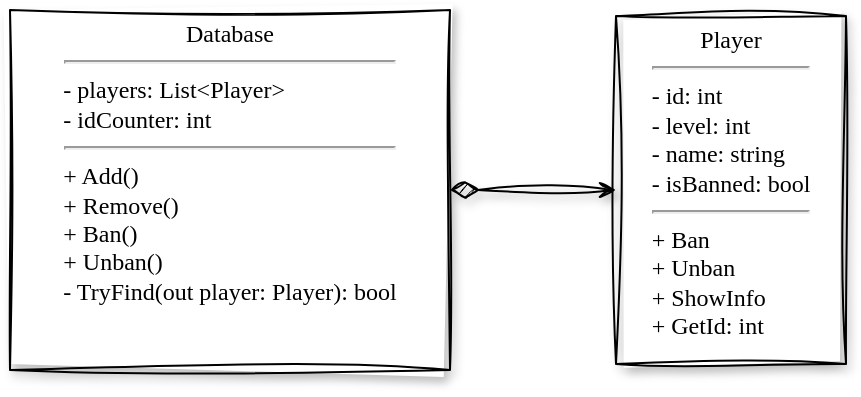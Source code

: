 <mxfile version="21.7.2" type="github" pages="4">
  <diagram id="Cf2g2hGz_eaC0kWmKfeo" name="База Данных Игроков">
    <mxGraphModel dx="739" dy="382" grid="0" gridSize="10" guides="1" tooltips="1" connect="1" arrows="1" fold="1" page="1" pageScale="1" pageWidth="1169" pageHeight="827" math="0" shadow="0">
      <root>
        <mxCell id="0" />
        <mxCell id="1" parent="0" />
        <mxCell id="BvsRi00MSLJCYbzShoM3-1" value="&lt;font face=&quot;Verdana&quot;&gt;Player&lt;br&gt;&lt;/font&gt;&lt;hr&gt;&lt;div style=&quot;text-align: left;&quot;&gt;&lt;font face=&quot;Verdana&quot;&gt;- id: int&lt;/font&gt;&lt;/div&gt;&lt;div style=&quot;text-align: left;&quot;&gt;&lt;font face=&quot;Verdana&quot;&gt;- level: int&lt;/font&gt;&lt;/div&gt;&lt;div style=&quot;text-align: left;&quot;&gt;&lt;font face=&quot;Verdana&quot;&gt;- name: string&lt;/font&gt;&lt;/div&gt;&lt;div style=&quot;text-align: left;&quot;&gt;&lt;font face=&quot;Verdana&quot;&gt;- isBanned: bool&lt;/font&gt;&lt;/div&gt;&lt;div style=&quot;text-align: left;&quot;&gt;&lt;hr&gt;&lt;/div&gt;&lt;div style=&quot;text-align: left;&quot;&gt;&lt;font face=&quot;Verdana&quot;&gt;&lt;span style=&quot;background-color: initial;&quot;&gt;+ Ban&lt;/span&gt;&lt;br&gt;&lt;/font&gt;&lt;/div&gt;&lt;div style=&quot;text-align: left;&quot;&gt;&lt;font face=&quot;Verdana&quot;&gt;+ Unban&lt;/font&gt;&lt;/div&gt;&lt;div style=&quot;text-align: left;&quot;&gt;&lt;font face=&quot;Verdana&quot;&gt;+ ShowInfo&lt;/font&gt;&lt;/div&gt;&lt;div style=&quot;text-align: left;&quot;&gt;&lt;font face=&quot;Verdana&quot;&gt;+ GetId: int&lt;/font&gt;&lt;/div&gt;" style="rounded=0;whiteSpace=wrap;html=1;align=center;verticalAlign=top;spacing=0;sketch=1;curveFitting=1;jiggle=2;shadow=1;" vertex="1" parent="1">
          <mxGeometry x="585" y="248" width="115" height="174" as="geometry" />
        </mxCell>
        <mxCell id="ZMWLHTGk8VHgxppxQVbv-1" style="edgeStyle=orthogonalEdgeStyle;orthogonalLoop=1;jettySize=auto;html=1;exitX=1;exitY=0.5;exitDx=0;exitDy=0;entryX=0;entryY=0.5;entryDx=0;entryDy=0;endArrow=open;endFill=0;sourcePerimeterSpacing=0;strokeWidth=1;startArrow=diamondThin;startFill=1;jumpSize=6;rounded=0;strokeColor=default;endSize=6;startSize=12;sketch=1;curveFitting=1;jiggle=2;shadow=1;" edge="1" parent="1" source="qxw1vTytd-DOzJbU_Vhw-1" target="BvsRi00MSLJCYbzShoM3-1">
          <mxGeometry relative="1" as="geometry" />
        </mxCell>
        <mxCell id="qxw1vTytd-DOzJbU_Vhw-1" value="&lt;span style=&quot;font-family: Verdana; background-color: initial;&quot;&gt;Database&lt;/span&gt;&lt;br&gt;&lt;hr style=&quot;background-color: initial;&quot;&gt;&lt;span style=&quot;font-family: Verdana; background-color: initial;&quot;&gt;&lt;div style=&quot;text-align: left;&quot;&gt;&lt;span style=&quot;background-color: initial;&quot;&gt;- players: List&amp;lt;Player&amp;gt;&lt;/span&gt;&lt;/div&gt;&lt;div style=&quot;text-align: left;&quot;&gt;&lt;span style=&quot;background-color: initial;&quot;&gt;- idCounter: int&lt;/span&gt;&lt;/div&gt;&lt;/span&gt;&lt;hr style=&quot;text-align: left; background-color: initial;&quot;&gt;&lt;span style=&quot;background-color: initial; font-family: Verdana;&quot;&gt;&lt;div style=&quot;text-align: left;&quot;&gt;&lt;span style=&quot;background-color: initial;&quot;&gt;+ Add()&lt;/span&gt;&lt;/div&gt;&lt;/span&gt;&lt;span style=&quot;font-family: Verdana; background-color: initial;&quot;&gt;&lt;div style=&quot;text-align: left;&quot;&gt;&lt;span style=&quot;background-color: initial;&quot;&gt;+ Remove()&lt;/span&gt;&lt;/div&gt;&lt;/span&gt;&lt;span style=&quot;font-family: Verdana; background-color: initial;&quot;&gt;&lt;div style=&quot;text-align: left;&quot;&gt;&lt;span style=&quot;background-color: initial;&quot;&gt;+ Ban()&lt;/span&gt;&lt;/div&gt;&lt;/span&gt;&lt;span style=&quot;font-family: Verdana; background-color: initial;&quot;&gt;&lt;div style=&quot;text-align: left;&quot;&gt;&lt;span style=&quot;background-color: initial;&quot;&gt;+ Unban()&lt;/span&gt;&lt;/div&gt;&lt;/span&gt;&lt;div style=&quot;text-align: left;&quot;&gt;&lt;font face=&quot;Verdana&quot;&gt;- TryFind(out player: Player): bool&lt;br&gt;&lt;/font&gt;&lt;/div&gt;" style="rounded=0;whiteSpace=wrap;html=1;align=center;verticalAlign=top;spacing=0;sketch=1;curveFitting=1;jiggle=2;shadow=1;" vertex="1" parent="1">
          <mxGeometry x="282" y="245" width="220" height="180" as="geometry" />
        </mxCell>
        <mxCell id="ZMWLHTGk8VHgxppxQVbv-2" style="edgeStyle=orthogonalEdgeStyle;rounded=0;orthogonalLoop=1;jettySize=auto;html=1;exitX=0.5;exitY=1;exitDx=0;exitDy=0;sketch=1;curveFitting=1;jiggle=2;shadow=1;" edge="1" parent="1" source="BvsRi00MSLJCYbzShoM3-1" target="BvsRi00MSLJCYbzShoM3-1">
          <mxGeometry relative="1" as="geometry" />
        </mxCell>
      </root>
    </mxGraphModel>
  </diagram>
  <diagram id="Y0pcPyQ9-cA2Ly51FoLA" name="Колода Карт">
    <mxGraphModel dx="695" dy="395" grid="0" gridSize="10" guides="1" tooltips="1" connect="1" arrows="1" fold="1" page="1" pageScale="1" pageWidth="1169" pageHeight="827" math="0" shadow="0">
      <root>
        <mxCell id="0" />
        <mxCell id="1" parent="0" />
        <mxCell id="L67TZkdD2saoKafYtCv_-2" style="edgeStyle=orthogonalEdgeStyle;rounded=0;orthogonalLoop=1;jettySize=auto;html=1;entryX=0;entryY=0.5;entryDx=0;entryDy=0;startArrow=diamondThin;startFill=0;strokeWidth=1;startSize=12;endSize=6;endArrow=open;endFill=0;exitX=1;exitY=0.5;exitDx=0;exitDy=0;sketch=1;curveFitting=1;jiggle=2;shadow=1;" edge="1" parent="1" source="_xTozI4Q2du8KuB2-w1n-1" target="_xTozI4Q2du8KuB2-w1n-3">
          <mxGeometry relative="1" as="geometry">
            <Array as="points">
              <mxPoint x="494" y="231" />
              <mxPoint x="494" y="366" />
            </Array>
          </mxGeometry>
        </mxCell>
        <mxCell id="L67TZkdD2saoKafYtCv_-3" style="edgeStyle=orthogonalEdgeStyle;orthogonalLoop=1;jettySize=auto;html=1;startArrow=diamondThin;startFill=0;strokeWidth=1;endSize=6;startSize=12;endArrow=open;endFill=0;entryX=0;entryY=0.5;entryDx=0;entryDy=0;rounded=0;sketch=1;curveFitting=1;jiggle=2;shadow=1;" edge="1" parent="1" source="_xTozI4Q2du8KuB2-w1n-1" target="_xTozI4Q2du8KuB2-w1n-2">
          <mxGeometry relative="1" as="geometry">
            <mxPoint x="579" y="201" as="targetPoint" />
            <Array as="points" />
          </mxGeometry>
        </mxCell>
        <mxCell id="_xTozI4Q2du8KuB2-w1n-1" value="CardDealer&lt;br&gt;&lt;hr&gt;&lt;div style=&quot;text-align: left;&quot;&gt;&lt;span style=&quot;background-color: initial;&quot;&gt;- player: Player&lt;/span&gt;&lt;/div&gt;&lt;div style=&quot;text-align: left;&quot;&gt;&lt;span style=&quot;background-color: initial;&quot;&gt;- deck: Deck&lt;/span&gt;&lt;/div&gt;&lt;hr style=&quot;text-align: left;&quot;&gt;&lt;div style=&quot;text-align: left;&quot;&gt;&lt;span style=&quot;background-color: initial;&quot;&gt;+ DealCard(player: Player)&lt;/span&gt;&lt;/div&gt;" style="rounded=0;whiteSpace=wrap;html=1;sketch=1;curveFitting=1;jiggle=2;shadow=1;" vertex="1" parent="1">
          <mxGeometry x="284" y="181" width="160" height="100" as="geometry" />
        </mxCell>
        <mxCell id="_xTozI4Q2du8KuB2-w1n-2" value="Player&lt;br&gt;&lt;hr&gt;&lt;div style=&quot;text-align: left;&quot;&gt;&lt;span style=&quot;background-color: initial;&quot;&gt;- hand: List&amp;lt;Card&amp;gt;&lt;/span&gt;&lt;/div&gt;&lt;hr style=&quot;text-align: left;&quot;&gt;&lt;div style=&quot;text-align: left;&quot;&gt;&lt;span style=&quot;background-color: initial;&quot;&gt;+ ShowHand()&lt;/span&gt;&lt;/div&gt;&lt;div style=&quot;text-align: left;&quot;&gt;&lt;span style=&quot;background-color: initial;&quot;&gt;+ Add(card: Card)&lt;/span&gt;&lt;/div&gt;" style="rounded=0;whiteSpace=wrap;html=1;sketch=1;curveFitting=1;jiggle=2;shadow=1;" vertex="1" parent="1">
          <mxGeometry x="534" y="181" width="110" height="100" as="geometry" />
        </mxCell>
        <mxCell id="OECXQ_HGNrMJNdoMd47i-1" value="" style="edgeStyle=orthogonalEdgeStyle;rounded=0;orthogonalLoop=1;jettySize=auto;html=1;startArrow=diamondThin;startFill=1;strokeWidth=1;endArrow=open;endFill=0;startSize=12;endSize=6;sketch=1;curveFitting=1;jiggle=2;shadow=1;" edge="1" parent="1" source="_xTozI4Q2du8KuB2-w1n-3" target="_xTozI4Q2du8KuB2-w1n-4">
          <mxGeometry relative="1" as="geometry" />
        </mxCell>
        <mxCell id="_xTozI4Q2du8KuB2-w1n-3" value="Deck&lt;br&gt;&lt;hr&gt;&lt;div style=&quot;text-align: left;&quot;&gt;&lt;span style=&quot;background-color: initial;&quot;&gt;- cards: List&amp;lt;Card&amp;gt;&lt;/span&gt;&lt;/div&gt;&lt;hr style=&quot;text-align: left;&quot;&gt;&lt;div style=&quot;text-align: left;&quot;&gt;&lt;span style=&quot;background-color: initial;&quot;&gt;+ ShowInfo()&lt;/span&gt;&lt;/div&gt;&lt;div style=&quot;text-align: left;&quot;&gt;&lt;span style=&quot;background-color: initial;&quot;&gt;+ DrawCard(): Card&lt;/span&gt;&lt;/div&gt;&lt;div style=&quot;text-align: left;&quot;&gt;&lt;span style=&quot;background-color: initial;&quot;&gt;+ Fill()&lt;/span&gt;&lt;/div&gt;&lt;div style=&quot;text-align: left;&quot;&gt;&lt;span style=&quot;background-color: initial;&quot;&gt;+ Shuffle()&lt;/span&gt;&lt;/div&gt;" style="rounded=0;whiteSpace=wrap;html=1;fontSize=12;sketch=1;curveFitting=1;jiggle=2;shadow=1;" vertex="1" parent="1">
          <mxGeometry x="534" y="301" width="120" height="130" as="geometry" />
        </mxCell>
        <mxCell id="_xTozI4Q2du8KuB2-w1n-4" value="&lt;div style=&quot;&quot;&gt;&lt;span style=&quot;background-color: initial;&quot;&gt;Card&lt;/span&gt;&lt;/div&gt;&lt;div style=&quot;&quot;&gt;&lt;hr&gt;&lt;/div&gt;&lt;div style=&quot;text-align: left;&quot;&gt;&lt;span style=&quot;background-color: initial;&quot;&gt;- suit: string&lt;/span&gt;&lt;/div&gt;&lt;div style=&quot;text-align: left;&quot;&gt;&lt;span style=&quot;background-color: initial;&quot;&gt;- value: char&lt;/span&gt;&lt;/div&gt;&lt;hr&gt;+ ShowInfo()" style="rounded=0;whiteSpace=wrap;html=1;align=center;verticalAlign=top;horizontal=1;sketch=1;curveFitting=1;jiggle=2;shadow=1;" vertex="1" parent="1">
          <mxGeometry x="704" y="316" width="80" height="100" as="geometry" />
        </mxCell>
      </root>
    </mxGraphModel>
  </diagram>
  <diagram id="iZcS9gSNP3eOQmojUR20" name="Хранилище Книг">
    <mxGraphModel dx="576" dy="327" grid="0" gridSize="10" guides="1" tooltips="1" connect="1" arrows="1" fold="1" page="1" pageScale="1" pageWidth="1169" pageHeight="827" math="0" shadow="0">
      <root>
        <mxCell id="0" />
        <mxCell id="1" parent="0" />
        <mxCell id="9-JIwjo3csv5uXHmiW8V-1" value="&lt;div style=&quot;&quot;&gt;&lt;span style=&quot;background-color: initial;&quot;&gt;Book&lt;/span&gt;&lt;/div&gt;&lt;hr style=&quot;&quot;&gt;&lt;div style=&quot;text-align: left;&quot;&gt;&lt;span style=&quot;background-color: initial;&quot;&gt;- title: string&lt;/span&gt;&lt;/div&gt;&lt;div style=&quot;text-align: left;&quot;&gt;&lt;span style=&quot;background-color: initial;&quot;&gt;- author: string&lt;/span&gt;&lt;/div&gt;&lt;div style=&quot;text-align: left;&quot;&gt;&lt;span style=&quot;background-color: initial;&quot;&gt;- year: int&lt;/span&gt;&lt;/div&gt;&lt;hr style=&quot;&quot;&gt;&lt;div style=&quot;text-align: left;&quot;&gt;&lt;span style=&quot;background-color: initial;&quot;&gt;+ ShowInfo()&lt;/span&gt;&lt;/div&gt;" style="rounded=0;whiteSpace=wrap;html=1;align=center;sketch=1;curveFitting=1;jiggle=2;shadow=1;" vertex="1" parent="1">
          <mxGeometry x="608" y="252" width="90" height="110" as="geometry" />
        </mxCell>
        <mxCell id="VPENAkqC2ZvWxOAGdNku-2" style="edgeStyle=orthogonalEdgeStyle;rounded=0;orthogonalLoop=1;jettySize=auto;html=1;entryX=0;entryY=0.5;entryDx=0;entryDy=0;endArrow=open;endFill=0;startArrow=diamondThin;startFill=1;startSize=12;exitX=1;exitY=0.5;exitDx=0;exitDy=0;sketch=1;curveFitting=1;jiggle=2;shadow=1;" edge="1" parent="1" target="9-JIwjo3csv5uXHmiW8V-1">
          <mxGeometry relative="1" as="geometry">
            <mxPoint x="542" y="306.66" as="sourcePoint" />
            <mxPoint x="669" y="306.66" as="targetPoint" />
            <Array as="points" />
          </mxGeometry>
        </mxCell>
        <mxCell id="VPENAkqC2ZvWxOAGdNku-1" value="Library&lt;br&gt;&lt;hr&gt;&lt;div style=&quot;text-align: left;&quot;&gt;- books: List&amp;lt;Book&amp;gt;&lt;/div&gt;&lt;div style=&quot;text-align: left;&quot;&gt;&lt;hr&gt;+ ShowAll()&lt;/div&gt;&lt;div style=&quot;text-align: left;&quot;&gt;+ Add()&lt;/div&gt;&lt;div style=&quot;text-align: left;&quot;&gt;+ Remove()&lt;/div&gt;&lt;div style=&quot;text-align: left;&quot;&gt;+ FindByTitle(): Book&lt;/div&gt;&lt;div style=&quot;text-align: left;&quot;&gt;+ FindByAuthor(): Book&lt;/div&gt;&lt;div style=&quot;text-align: left;&quot;&gt;+ FindByYear(): Book&lt;/div&gt;&lt;div style=&quot;text-align: left;&quot;&gt;- TryFind(out book: Book): bool&lt;/div&gt;" style="rounded=0;whiteSpace=wrap;html=1;sketch=1;curveFitting=1;jiggle=2;shadow=1;" vertex="1" parent="1">
          <mxGeometry x="361" y="222" width="180" height="170" as="geometry" />
        </mxCell>
      </root>
    </mxGraphModel>
  </diagram>
  <diagram id="o3sKnfZYgxF7wiAbnnmk" name="Магазин">
    <mxGraphModel dx="765" dy="395" grid="0" gridSize="10" guides="1" tooltips="1" connect="1" arrows="1" fold="1" page="1" pageScale="1" pageWidth="1169" pageHeight="827" background="#ffffff" math="0" shadow="0">
      <root>
        <mxCell id="0" />
        <mxCell id="1" parent="0" />
        <mxCell id="pIMuoIBpgu1z1KpGt_sh-1" value="Product&lt;br&gt;&lt;hr&gt;&lt;div style=&quot;text-align: left;&quot;&gt;&lt;span style=&quot;background-color: initial;&quot;&gt;- name: string&lt;/span&gt;&lt;/div&gt;&lt;div style=&quot;text-align: left;&quot;&gt;&lt;span style=&quot;background-color: initial;&quot;&gt;- price: int&lt;/span&gt;&lt;/div&gt;&lt;hr style=&quot;text-align: left;&quot;&gt;&lt;div style=&quot;text-align: left;&quot;&gt;&lt;span style=&quot;background-color: initial;&quot;&gt;+ ShowInfo()&lt;/span&gt;&lt;/div&gt;&lt;div style=&quot;text-align: left;&quot;&gt;&lt;span style=&quot;background-color: initial;&quot;&gt;+ GetPrice(): int&lt;/span&gt;&lt;/div&gt;" style="whiteSpace=wrap;html=1;sketch=1;curveFitting=1;jiggle=2;shadow=1;" vertex="1" parent="1">
          <mxGeometry x="163" y="311.5" width="100" height="110" as="geometry" />
        </mxCell>
        <mxCell id="pIMuoIBpgu1z1KpGt_sh-3" style="edgeStyle=orthogonalEdgeStyle;rounded=0;orthogonalLoop=1;jettySize=auto;html=1;entryX=0;entryY=0.5;entryDx=0;entryDy=0;startArrow=block;startFill=0;startSize=12;endArrow=open;endFill=0;sketch=1;curveFitting=1;jiggle=2;shadow=1;" edge="1" parent="1" source="pIMuoIBpgu1z1KpGt_sh-2" target="pIMuoIBpgu1z1KpGt_sh-5">
          <mxGeometry relative="1" as="geometry">
            <mxPoint x="343" y="477" as="targetPoint" />
          </mxGeometry>
        </mxCell>
        <mxCell id="pIMuoIBpgu1z1KpGt_sh-8" style="edgeStyle=orthogonalEdgeStyle;rounded=0;orthogonalLoop=1;jettySize=auto;html=1;entryX=0;entryY=0.5;entryDx=0;entryDy=0;exitX=1;exitY=0.5;exitDx=0;exitDy=0;startSize=12;startArrow=block;startFill=0;endArrow=open;endFill=0;shadow=1;sketch=1;curveFitting=1;jiggle=2;" edge="1" parent="1" source="pIMuoIBpgu1z1KpGt_sh-2" target="pIMuoIBpgu1z1KpGt_sh-7">
          <mxGeometry relative="1" as="geometry">
            <Array as="points">
              <mxPoint x="543" y="367" />
              <mxPoint x="543" y="322" />
            </Array>
          </mxGeometry>
        </mxCell>
        <mxCell id="pIMuoIBpgu1z1KpGt_sh-10" style="edgeStyle=orthogonalEdgeStyle;rounded=0;orthogonalLoop=1;jettySize=auto;html=1;entryX=1;entryY=0.5;entryDx=0;entryDy=0;endArrow=open;endFill=0;sketch=1;curveFitting=1;jiggle=2;shadow=1;" edge="1" parent="1" source="pIMuoIBpgu1z1KpGt_sh-2" target="pIMuoIBpgu1z1KpGt_sh-1">
          <mxGeometry relative="1" as="geometry" />
        </mxCell>
        <mxCell id="pIMuoIBpgu1z1KpGt_sh-2" value="Trader&lt;br&gt;&lt;hr&gt;&lt;div style=&quot;text-align: left;&quot;&gt;&lt;span style=&quot;background-color: initial;&quot;&gt;- products: List&amp;lt;Product&amp;gt;&lt;/span&gt;&lt;/div&gt;&lt;div style=&quot;text-align: left;&quot;&gt;&lt;span style=&quot;background-color: initial;&quot;&gt;- money: int&lt;/span&gt;&lt;/div&gt;&lt;hr style=&quot;text-align: left;&quot;&gt;&lt;div style=&quot;text-align: left;&quot;&gt;&lt;span style=&quot;background-color: initial;&quot;&gt;+ ShowProducts()&lt;/span&gt;&lt;/div&gt;" style="whiteSpace=wrap;html=1;sketch=1;curveFitting=1;jiggle=2;shadow=1;" vertex="1" parent="1">
          <mxGeometry x="323" y="317" width="150" height="99" as="geometry" />
        </mxCell>
        <mxCell id="pIMuoIBpgu1z1KpGt_sh-5" value="Seller&lt;br&gt;&lt;hr&gt;&lt;div style=&quot;text-align: left;&quot;&gt;&lt;span style=&quot;background-color: initial;&quot;&gt;+ TryFindProduct(out product: Product): bool&lt;/span&gt;&lt;/div&gt;&lt;div style=&quot;text-align: left;&quot;&gt;&lt;span style=&quot;background-color: initial;&quot;&gt;+ Sell()&lt;/span&gt;&lt;/div&gt;" style="rounded=0;whiteSpace=wrap;html=1;sketch=1;curveFitting=1;jiggle=2;shadow=1;" vertex="1" parent="1">
          <mxGeometry x="603" y="377" width="250" height="70" as="geometry" />
        </mxCell>
        <mxCell id="pIMuoIBpgu1z1KpGt_sh-7" value="Buyer&lt;br&gt;&lt;hr&gt;&lt;div style=&quot;text-align: left;&quot;&gt;&lt;span style=&quot;background-color: initial;&quot;&gt;+ CanBuy(): bool&lt;/span&gt;&lt;/div&gt;&lt;div style=&quot;text-align: left;&quot;&gt;&lt;span style=&quot;background-color: initial;&quot;&gt;+ Buy()&lt;/span&gt;&lt;/div&gt;" style="rounded=0;whiteSpace=wrap;html=1;sketch=1;curveFitting=1;jiggle=2;shadow=1;" vertex="1" parent="1">
          <mxGeometry x="603" y="287" width="100" height="70" as="geometry" />
        </mxCell>
        <mxCell id="pIMuoIBpgu1z1KpGt_sh-14" style="edgeStyle=orthogonalEdgeStyle;rounded=0;orthogonalLoop=1;jettySize=auto;html=1;entryX=1;entryY=0.5;entryDx=0;entryDy=0;endArrow=open;endFill=0;startSize=12;startArrow=diamondThin;startFill=0;sketch=1;curveFitting=1;jiggle=2;shadow=1;" edge="1" parent="1" source="pIMuoIBpgu1z1KpGt_sh-9" target="pIMuoIBpgu1z1KpGt_sh-7">
          <mxGeometry relative="1" as="geometry" />
        </mxCell>
        <mxCell id="pIMuoIBpgu1z1KpGt_sh-15" style="edgeStyle=orthogonalEdgeStyle;rounded=0;orthogonalLoop=1;jettySize=auto;html=1;entryX=0.5;entryY=0;entryDx=0;entryDy=0;endArrow=open;endFill=0;startArrow=diamondThin;startFill=0;startSize=12;sketch=1;curveFitting=1;jiggle=2;shadow=1;" edge="1" parent="1" source="pIMuoIBpgu1z1KpGt_sh-9" target="pIMuoIBpgu1z1KpGt_sh-5">
          <mxGeometry relative="1" as="geometry" />
        </mxCell>
        <mxCell id="pIMuoIBpgu1z1KpGt_sh-9" value="Shop&lt;br&gt;&lt;hr&gt;- buyer: Buyer&lt;br&gt;- seller: Seller&lt;br&gt;&lt;hr&gt;+ Trade()" style="whiteSpace=wrap;html=1;sketch=1;curveFitting=1;jiggle=2;shadow=1;" vertex="1" parent="1">
          <mxGeometry x="683" y="97" width="90" height="100" as="geometry" />
        </mxCell>
      </root>
    </mxGraphModel>
  </diagram>
</mxfile>
